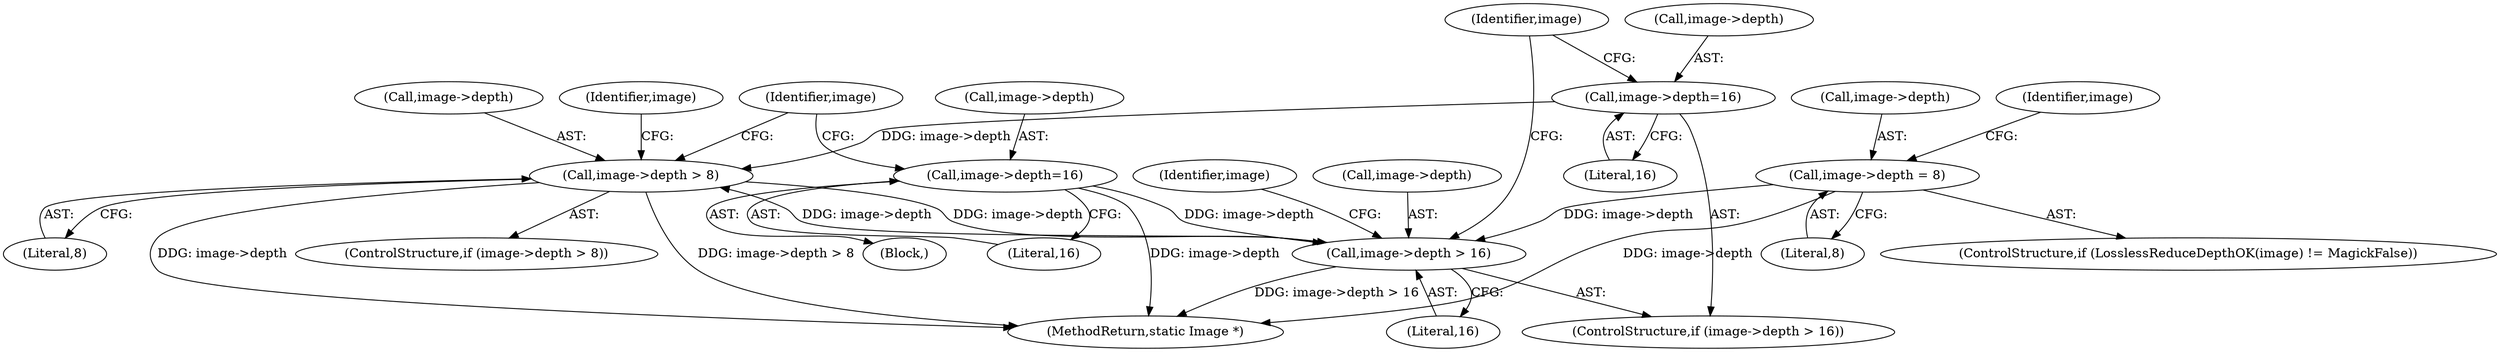 digraph "0_ImageMagick_9eedb5660f1704cde8e8cd784c5c2a09dd2fd60f_0@pointer" {
"1006614" [label="(Call,image->depth > 8)"];
"1006608" [label="(Call,image->depth=16)"];
"1006603" [label="(Call,image->depth > 16)"];
"1006630" [label="(Call,image->depth = 8)"];
"1006620" [label="(Call,image->depth=16)"];
"1006614" [label="(Call,image->depth > 8)"];
"1007374" [label="(MethodReturn,static Image *)"];
"1006610" [label="(Identifier,image)"];
"1006604" [label="(Call,image->depth)"];
"1006615" [label="(Call,image->depth)"];
"1006628" [label="(Identifier,image)"];
"1006624" [label="(Literal,16)"];
"1006622" [label="(Identifier,image)"];
"1006607" [label="(Literal,16)"];
"1006618" [label="(Literal,8)"];
"1006631" [label="(Call,image->depth)"];
"1006619" [label="(Block,)"];
"1006614" [label="(Call,image->depth > 8)"];
"1006603" [label="(Call,image->depth > 16)"];
"1006630" [label="(Call,image->depth = 8)"];
"1006621" [label="(Call,image->depth)"];
"1006620" [label="(Call,image->depth=16)"];
"1006616" [label="(Identifier,image)"];
"1006609" [label="(Call,image->depth)"];
"1006634" [label="(Literal,8)"];
"1006612" [label="(Literal,16)"];
"1006602" [label="(ControlStructure,if (image->depth > 16))"];
"1006608" [label="(Call,image->depth=16)"];
"1006613" [label="(ControlStructure,if (image->depth > 8))"];
"1006636" [label="(Identifier,image)"];
"1006625" [label="(ControlStructure,if (LosslessReduceDepthOK(image) != MagickFalse))"];
"1006614" -> "1006613"  [label="AST: "];
"1006614" -> "1006618"  [label="CFG: "];
"1006615" -> "1006614"  [label="AST: "];
"1006618" -> "1006614"  [label="AST: "];
"1006622" -> "1006614"  [label="CFG: "];
"1006628" -> "1006614"  [label="CFG: "];
"1006614" -> "1007374"  [label="DDG: image->depth > 8"];
"1006614" -> "1007374"  [label="DDG: image->depth"];
"1006614" -> "1006603"  [label="DDG: image->depth"];
"1006608" -> "1006614"  [label="DDG: image->depth"];
"1006603" -> "1006614"  [label="DDG: image->depth"];
"1006608" -> "1006602"  [label="AST: "];
"1006608" -> "1006612"  [label="CFG: "];
"1006609" -> "1006608"  [label="AST: "];
"1006612" -> "1006608"  [label="AST: "];
"1006616" -> "1006608"  [label="CFG: "];
"1006603" -> "1006602"  [label="AST: "];
"1006603" -> "1006607"  [label="CFG: "];
"1006604" -> "1006603"  [label="AST: "];
"1006607" -> "1006603"  [label="AST: "];
"1006610" -> "1006603"  [label="CFG: "];
"1006616" -> "1006603"  [label="CFG: "];
"1006603" -> "1007374"  [label="DDG: image->depth > 16"];
"1006630" -> "1006603"  [label="DDG: image->depth"];
"1006620" -> "1006603"  [label="DDG: image->depth"];
"1006630" -> "1006625"  [label="AST: "];
"1006630" -> "1006634"  [label="CFG: "];
"1006631" -> "1006630"  [label="AST: "];
"1006634" -> "1006630"  [label="AST: "];
"1006636" -> "1006630"  [label="CFG: "];
"1006630" -> "1007374"  [label="DDG: image->depth"];
"1006620" -> "1006619"  [label="AST: "];
"1006620" -> "1006624"  [label="CFG: "];
"1006621" -> "1006620"  [label="AST: "];
"1006624" -> "1006620"  [label="AST: "];
"1006628" -> "1006620"  [label="CFG: "];
"1006620" -> "1007374"  [label="DDG: image->depth"];
}

